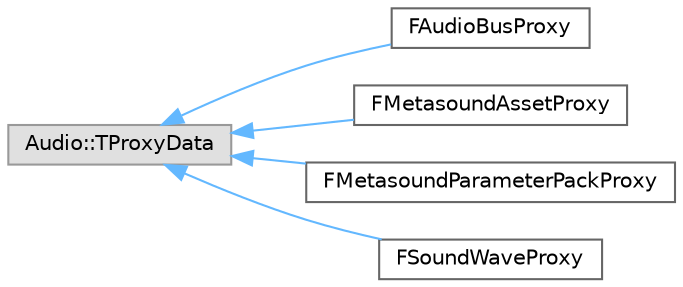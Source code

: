 digraph "Graphical Class Hierarchy"
{
 // INTERACTIVE_SVG=YES
 // LATEX_PDF_SIZE
  bgcolor="transparent";
  edge [fontname=Helvetica,fontsize=10,labelfontname=Helvetica,labelfontsize=10];
  node [fontname=Helvetica,fontsize=10,shape=box,height=0.2,width=0.4];
  rankdir="LR";
  Node0 [id="Node000000",label="Audio::TProxyData",height=0.2,width=0.4,color="grey60", fillcolor="#E0E0E0", style="filled",tooltip=" "];
  Node0 -> Node1 [id="edge2790_Node000000_Node000001",dir="back",color="steelblue1",style="solid",tooltip=" "];
  Node1 [id="Node000001",label="FAudioBusProxy",height=0.2,width=0.4,color="grey40", fillcolor="white", style="filled",URL="$da/d4a/classFAudioBusProxy.html",tooltip=" "];
  Node0 -> Node2 [id="edge2791_Node000000_Node000002",dir="back",color="steelblue1",style="solid",tooltip=" "];
  Node2 [id="Node000002",label="FMetasoundAssetProxy",height=0.2,width=0.4,color="grey40", fillcolor="white", style="filled",URL="$d3/d90/classFMetasoundAssetProxy.html",tooltip=" "];
  Node0 -> Node3 [id="edge2792_Node000000_Node000003",dir="back",color="steelblue1",style="solid",tooltip=" "];
  Node3 [id="Node000003",label="FMetasoundParameterPackProxy",height=0.2,width=0.4,color="grey40", fillcolor="white", style="filled",URL="$d4/d97/classFMetasoundParameterPackProxy.html",tooltip=" "];
  Node0 -> Node4 [id="edge2793_Node000000_Node000004",dir="back",color="steelblue1",style="solid",tooltip=" "];
  Node4 [id="Node000004",label="FSoundWaveProxy",height=0.2,width=0.4,color="grey40", fillcolor="white", style="filled",URL="$d3/d84/classFSoundWaveProxy.html",tooltip=" "];
}
